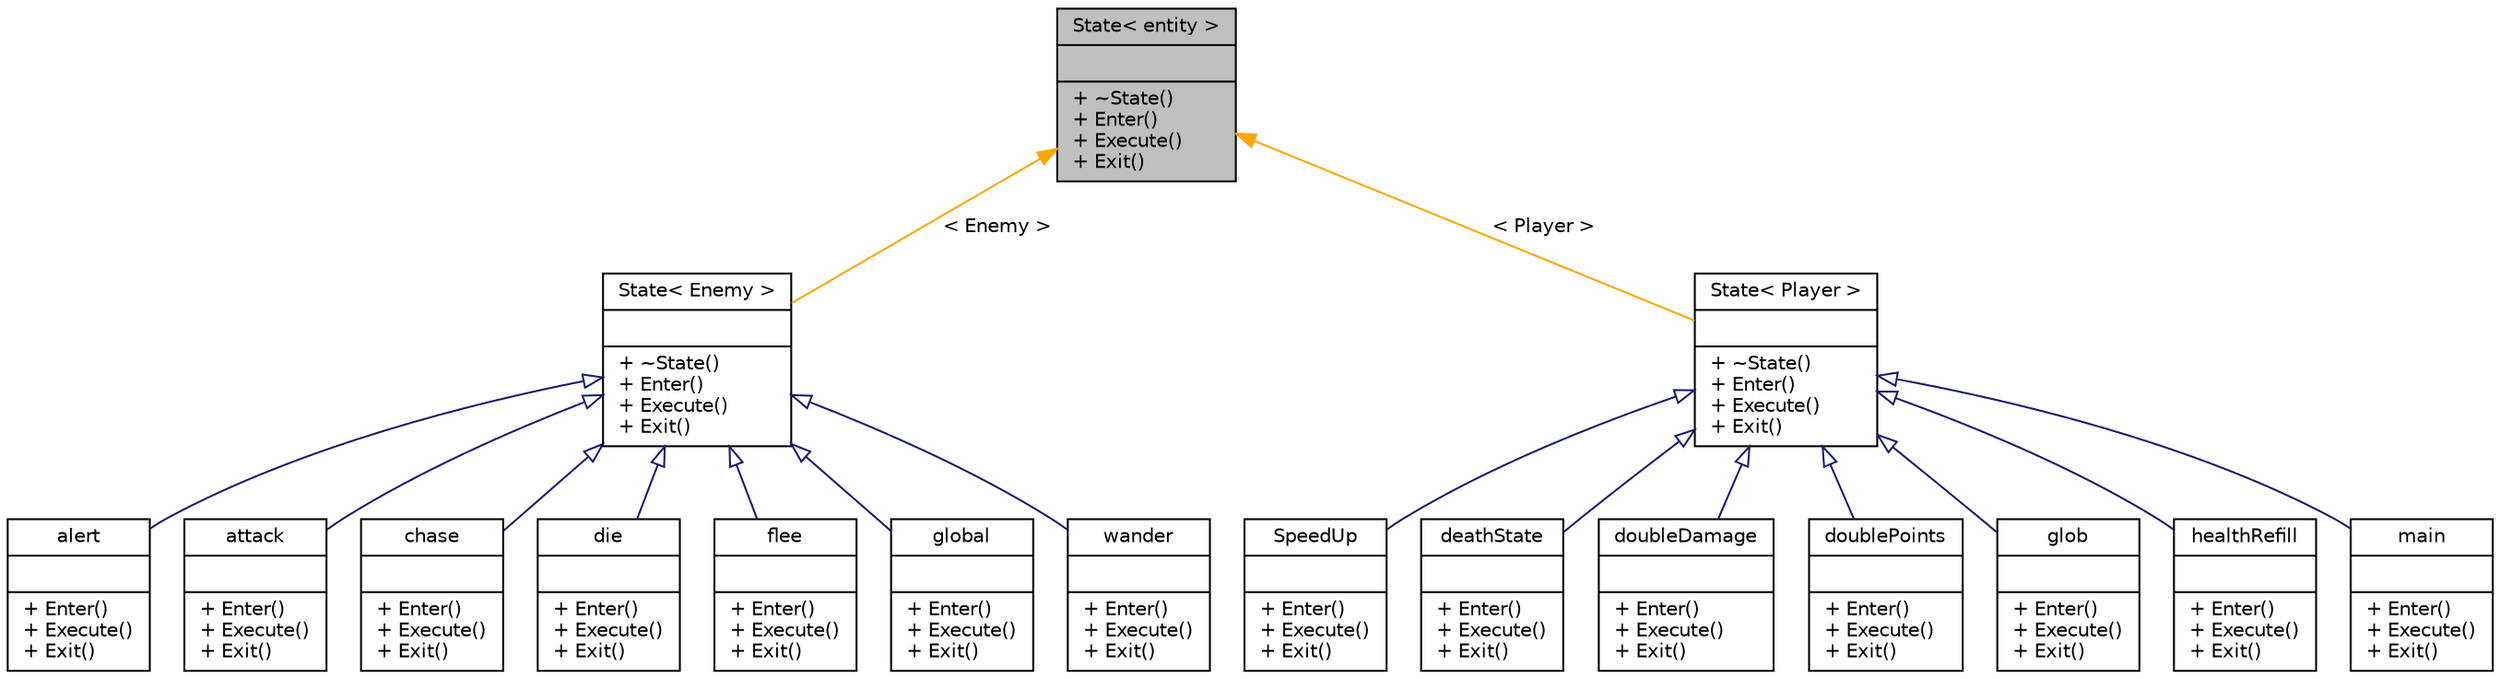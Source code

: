 digraph "State&lt; entity &gt;"
{
 // LATEX_PDF_SIZE
  edge [fontname="Helvetica",fontsize="10",labelfontname="Helvetica",labelfontsize="10"];
  node [fontname="Helvetica",fontsize="10",shape=record];
  Node1 [label="{State\< entity \>\n||+ ~State()\l+ Enter()\l+ Execute()\l+ Exit()\l}",height=0.2,width=0.4,color="black", fillcolor="grey75", style="filled", fontcolor="black",tooltip=" "];
  Node1 -> Node2 [dir="back",color="orange",fontsize="10",style="solid",label=" \< Enemy \>" ,fontname="Helvetica"];
  Node2 [label="{State\< Enemy \>\n||+ ~State()\l+ Enter()\l+ Execute()\l+ Exit()\l}",height=0.2,width=0.4,color="black", fillcolor="white", style="filled",URL="$class_state.html",tooltip=" "];
  Node2 -> Node3 [dir="back",color="midnightblue",fontsize="10",style="solid",arrowtail="onormal",fontname="Helvetica"];
  Node3 [label="{alert\n||+ Enter()\l+ Execute()\l+ Exit()\l}",height=0.2,width=0.4,color="black", fillcolor="white", style="filled",URL="$classalert.html",tooltip="A derived class that inherits from the state class. Represents the Die state of the Enemy FSM."];
  Node2 -> Node4 [dir="back",color="midnightblue",fontsize="10",style="solid",arrowtail="onormal",fontname="Helvetica"];
  Node4 [label="{attack\n||+ Enter()\l+ Execute()\l+ Exit()\l}",height=0.2,width=0.4,color="black", fillcolor="white", style="filled",URL="$classattack.html",tooltip="A derived class that inherits from the state class. Represents the Attack state of the Enemy FSM."];
  Node2 -> Node5 [dir="back",color="midnightblue",fontsize="10",style="solid",arrowtail="onormal",fontname="Helvetica"];
  Node5 [label="{chase\n||+ Enter()\l+ Execute()\l+ Exit()\l}",height=0.2,width=0.4,color="black", fillcolor="white", style="filled",URL="$classchase.html",tooltip="A derived class that inherits from the state class. Represents the Chase state of the Enemy FSM."];
  Node2 -> Node6 [dir="back",color="midnightblue",fontsize="10",style="solid",arrowtail="onormal",fontname="Helvetica"];
  Node6 [label="{die\n||+ Enter()\l+ Execute()\l+ Exit()\l}",height=0.2,width=0.4,color="black", fillcolor="white", style="filled",URL="$classdie.html",tooltip="A derived class that inherits from the state class. Represents the Die state of the Enemy FSM."];
  Node2 -> Node7 [dir="back",color="midnightblue",fontsize="10",style="solid",arrowtail="onormal",fontname="Helvetica"];
  Node7 [label="{flee\n||+ Enter()\l+ Execute()\l+ Exit()\l}",height=0.2,width=0.4,color="black", fillcolor="white", style="filled",URL="$classflee.html",tooltip="A derived class that inherits from the state class. Represents the Flee state of the Enemy FSM."];
  Node2 -> Node8 [dir="back",color="midnightblue",fontsize="10",style="solid",arrowtail="onormal",fontname="Helvetica"];
  Node8 [label="{global\n||+ Enter()\l+ Execute()\l+ Exit()\l}",height=0.2,width=0.4,color="black", fillcolor="white", style="filled",URL="$classglobal.html",tooltip="A derived class that inherits from the state class. Represents the Global state of the Enemy FSM."];
  Node2 -> Node9 [dir="back",color="midnightblue",fontsize="10",style="solid",arrowtail="onormal",fontname="Helvetica"];
  Node9 [label="{wander\n||+ Enter()\l+ Execute()\l+ Exit()\l}",height=0.2,width=0.4,color="black", fillcolor="white", style="filled",URL="$classwander.html",tooltip="A derived class that inherits from the state class. Represents the Wander state of the Enemy FSM."];
  Node1 -> Node10 [dir="back",color="orange",fontsize="10",style="solid",label=" \< Player \>" ,fontname="Helvetica"];
  Node10 [label="{State\< Player \>\n||+ ~State()\l+ Enter()\l+ Execute()\l+ Exit()\l}",height=0.2,width=0.4,color="black", fillcolor="white", style="filled",URL="$class_state.html",tooltip=" "];
  Node10 -> Node11 [dir="back",color="midnightblue",fontsize="10",style="solid",arrowtail="onormal",fontname="Helvetica"];
  Node11 [label="{SpeedUp\n||+ Enter()\l+ Execute()\l+ Exit()\l}",height=0.2,width=0.4,color="black", fillcolor="white", style="filled",URL="$class_speed_up.html",tooltip="A derived class that inherits from the state class. Represents the SpeedUp state of the Player FSM."];
  Node10 -> Node12 [dir="back",color="midnightblue",fontsize="10",style="solid",arrowtail="onormal",fontname="Helvetica"];
  Node12 [label="{deathState\n||+ Enter()\l+ Execute()\l+ Exit()\l}",height=0.2,width=0.4,color="black", fillcolor="white", style="filled",URL="$classdeath_state.html",tooltip=" "];
  Node10 -> Node13 [dir="back",color="midnightblue",fontsize="10",style="solid",arrowtail="onormal",fontname="Helvetica"];
  Node13 [label="{doubleDamage\n||+ Enter()\l+ Execute()\l+ Exit()\l}",height=0.2,width=0.4,color="black", fillcolor="white", style="filled",URL="$classdouble_damage.html",tooltip="A derived class that inherits from the state class. Represents the doubleDamage state of the Player F..."];
  Node10 -> Node14 [dir="back",color="midnightblue",fontsize="10",style="solid",arrowtail="onormal",fontname="Helvetica"];
  Node14 [label="{doublePoints\n||+ Enter()\l+ Execute()\l+ Exit()\l}",height=0.2,width=0.4,color="black", fillcolor="white", style="filled",URL="$classdouble_points.html",tooltip="A derived class that inherits from the state class. Represents the doublePoints state of the Player F..."];
  Node10 -> Node15 [dir="back",color="midnightblue",fontsize="10",style="solid",arrowtail="onormal",fontname="Helvetica"];
  Node15 [label="{glob\n||+ Enter()\l+ Execute()\l+ Exit()\l}",height=0.2,width=0.4,color="black", fillcolor="white", style="filled",URL="$classglob.html",tooltip="A derived class that inherits from the state class. Represents the glob (global) state of the Player ..."];
  Node10 -> Node16 [dir="back",color="midnightblue",fontsize="10",style="solid",arrowtail="onormal",fontname="Helvetica"];
  Node16 [label="{healthRefill\n||+ Enter()\l+ Execute()\l+ Exit()\l}",height=0.2,width=0.4,color="black", fillcolor="white", style="filled",URL="$classhealth_refill.html",tooltip="A derived class that inherits from the state class. Represents the healthRefill state of the Player F..."];
  Node10 -> Node17 [dir="back",color="midnightblue",fontsize="10",style="solid",arrowtail="onormal",fontname="Helvetica"];
  Node17 [label="{main\n||+ Enter()\l+ Execute()\l+ Exit()\l}",height=0.2,width=0.4,color="black", fillcolor="white", style="filled",URL="$classmain.html",tooltip="A derived class that inherits from the state class. Represents the main state of the Player FSM."];
}
